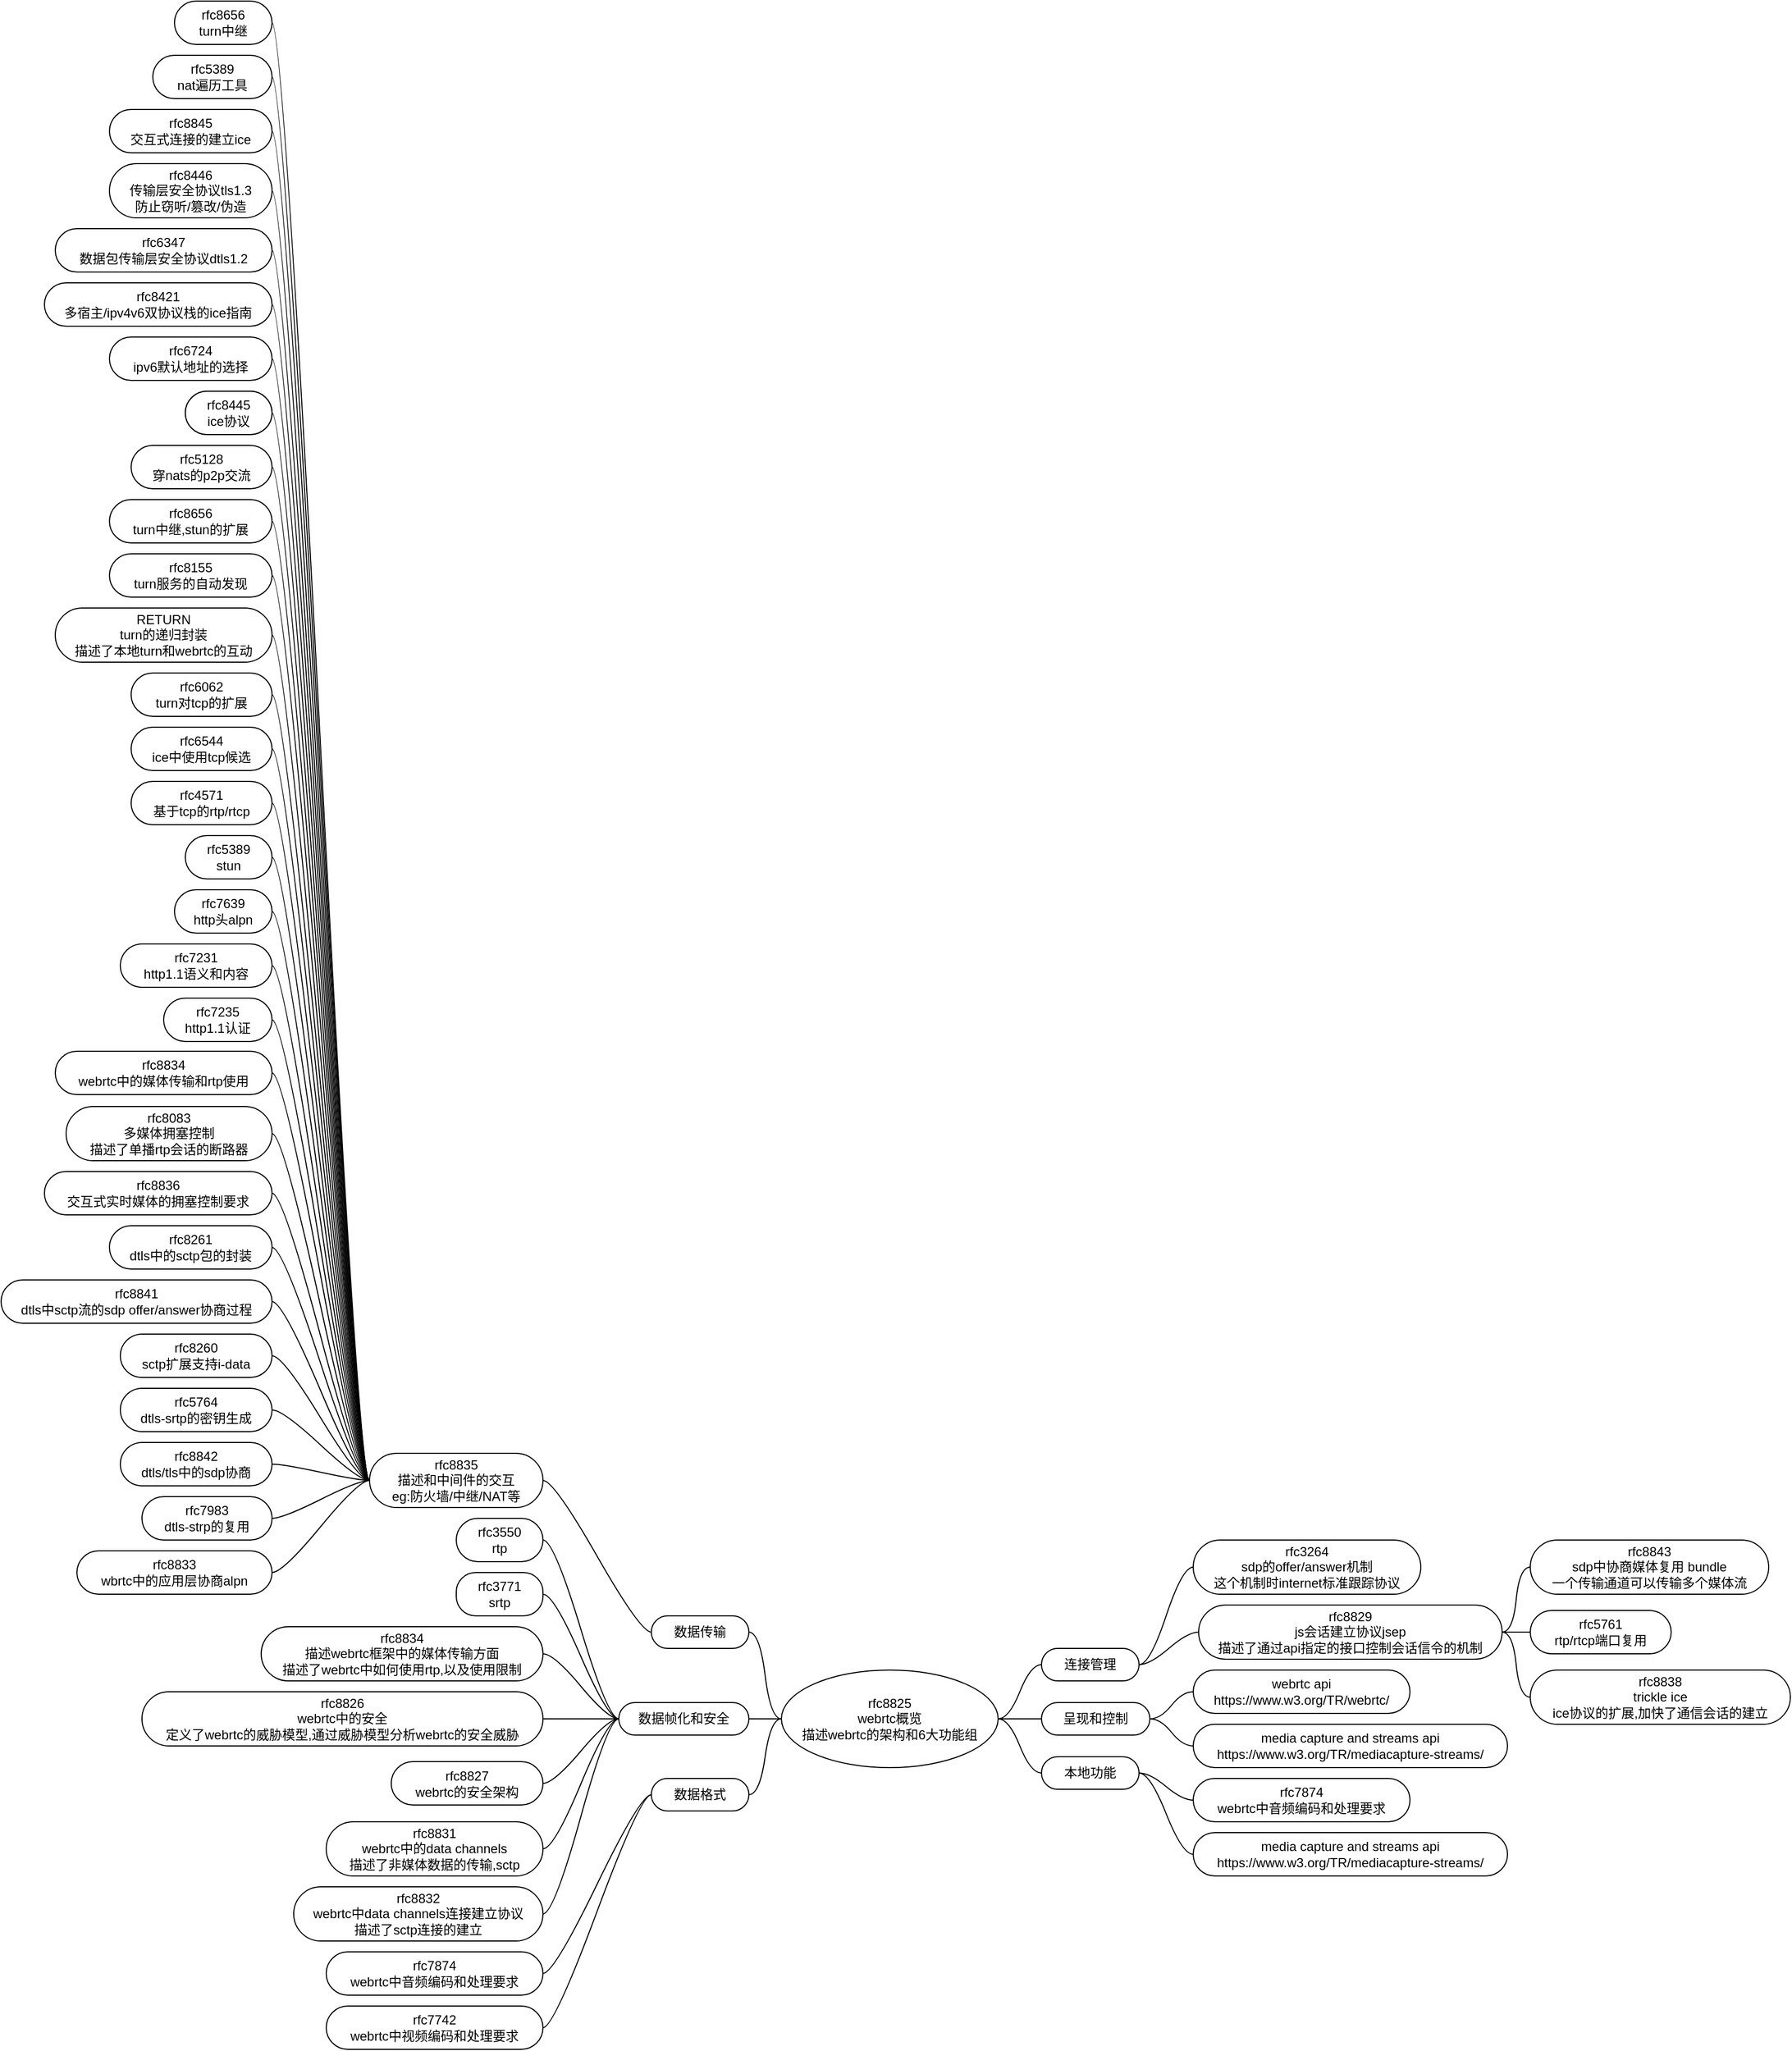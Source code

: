 <mxfile version="13.7.9" type="device"><diagram id="Fz291E26iKzjh16AwKuN" name="rfc8825 webrtc概览"><mxGraphModel dx="1602" dy="1602" grid="1" gridSize="10" guides="1" tooltips="1" connect="1" arrows="1" fold="1" page="1" pageScale="1" pageWidth="827" pageHeight="1169" math="0" shadow="0"><root><mxCell id="0"/><mxCell id="1" parent="0"/><mxCell id="MDnEfn3D1LKnmudhov4X-1" value="rfc8825&lt;br&gt;webrtc概览&lt;br&gt;描述webrtc的架构和6大功能组" style="ellipse;whiteSpace=wrap;html=1;align=center;newEdgeStyle={&quot;edgeStyle&quot;:&quot;entityRelationEdgeStyle&quot;,&quot;startArrow&quot;:&quot;none&quot;,&quot;endArrow&quot;:&quot;none&quot;,&quot;segment&quot;:10,&quot;curved&quot;:1};treeFolding=1;treeMoving=1;" parent="1" vertex="1"><mxGeometry x="550" y="460" width="200" height="90" as="geometry"/></mxCell><mxCell id="MDnEfn3D1LKnmudhov4X-2" value="rfc8835&lt;br&gt;描述和中间件的交互&lt;br&gt;eg:防火墙/中继/NAT等" style="whiteSpace=wrap;html=1;rounded=1;arcSize=50;align=center;verticalAlign=middle;strokeWidth=1;autosize=1;spacing=4;treeFolding=1;treeMoving=1;newEdgeStyle={&quot;edgeStyle&quot;:&quot;entityRelationEdgeStyle&quot;,&quot;startArrow&quot;:&quot;none&quot;,&quot;endArrow&quot;:&quot;none&quot;,&quot;segment&quot;:10,&quot;curved&quot;:1};" parent="1" vertex="1"><mxGeometry x="170" y="260" width="160" height="50" as="geometry"/></mxCell><mxCell id="MDnEfn3D1LKnmudhov4X-3" value="" style="edgeStyle=entityRelationEdgeStyle;startArrow=none;endArrow=none;segment=10;curved=1;" parent="1" source="MDnEfn3D1LKnmudhov4X-4" target="MDnEfn3D1LKnmudhov4X-2" edge="1"><mxGeometry relative="1" as="geometry"><mxPoint x="370" y="150" as="sourcePoint"/></mxGeometry></mxCell><mxCell id="MDnEfn3D1LKnmudhov4X-4" value="数据传输" style="whiteSpace=wrap;html=1;rounded=1;arcSize=50;align=center;verticalAlign=middle;strokeWidth=1;autosize=1;spacing=4;treeFolding=1;treeMoving=1;newEdgeStyle={&quot;edgeStyle&quot;:&quot;entityRelationEdgeStyle&quot;,&quot;startArrow&quot;:&quot;none&quot;,&quot;endArrow&quot;:&quot;none&quot;,&quot;segment&quot;:10,&quot;curved&quot;:1};" parent="1" vertex="1"><mxGeometry x="430" y="410" width="90" height="30" as="geometry"/></mxCell><mxCell id="MDnEfn3D1LKnmudhov4X-5" value="" style="edgeStyle=entityRelationEdgeStyle;startArrow=none;endArrow=none;segment=10;curved=1;" parent="1" source="MDnEfn3D1LKnmudhov4X-1" target="MDnEfn3D1LKnmudhov4X-4" edge="1"><mxGeometry relative="1" as="geometry"><mxPoint x="499" y="310" as="sourcePoint"/></mxGeometry></mxCell><mxCell id="MDnEfn3D1LKnmudhov4X-6" value="数据帧化和安全" style="whiteSpace=wrap;html=1;rounded=1;arcSize=50;align=center;verticalAlign=middle;strokeWidth=1;autosize=1;spacing=4;treeFolding=1;treeMoving=1;newEdgeStyle={&quot;edgeStyle&quot;:&quot;entityRelationEdgeStyle&quot;,&quot;startArrow&quot;:&quot;none&quot;,&quot;endArrow&quot;:&quot;none&quot;,&quot;segment&quot;:10,&quot;curved&quot;:1};" parent="1" vertex="1"><mxGeometry x="400" y="490" width="120" height="30" as="geometry"/></mxCell><mxCell id="MDnEfn3D1LKnmudhov4X-7" value="" style="edgeStyle=entityRelationEdgeStyle;startArrow=none;endArrow=none;segment=10;curved=1;" parent="1" source="MDnEfn3D1LKnmudhov4X-1" target="MDnEfn3D1LKnmudhov4X-6" edge="1"><mxGeometry relative="1" as="geometry"><mxPoint x="465" y="475" as="sourcePoint"/></mxGeometry></mxCell><mxCell id="MDnEfn3D1LKnmudhov4X-8" value="rfc3550&lt;br&gt;rtp" style="whiteSpace=wrap;html=1;rounded=1;arcSize=50;align=center;verticalAlign=middle;strokeWidth=1;autosize=1;spacing=4;treeFolding=1;treeMoving=1;newEdgeStyle={&quot;edgeStyle&quot;:&quot;entityRelationEdgeStyle&quot;,&quot;startArrow&quot;:&quot;none&quot;,&quot;endArrow&quot;:&quot;none&quot;,&quot;segment&quot;:10,&quot;curved&quot;:1};" parent="1" vertex="1"><mxGeometry x="250" y="320" width="80" height="40" as="geometry"/></mxCell><mxCell id="MDnEfn3D1LKnmudhov4X-9" value="" style="edgeStyle=entityRelationEdgeStyle;startArrow=none;endArrow=none;segment=10;curved=1;" parent="1" source="MDnEfn3D1LKnmudhov4X-6" target="MDnEfn3D1LKnmudhov4X-8" edge="1"><mxGeometry relative="1" as="geometry"><mxPoint x="284" y="285" as="sourcePoint"/></mxGeometry></mxCell><mxCell id="MDnEfn3D1LKnmudhov4X-10" value="rfc3771&lt;br&gt;srtp" style="whiteSpace=wrap;html=1;rounded=1;arcSize=45;align=center;verticalAlign=middle;strokeWidth=1;autosize=1;spacing=4;treeFolding=1;treeMoving=1;newEdgeStyle={&quot;edgeStyle&quot;:&quot;entityRelationEdgeStyle&quot;,&quot;startArrow&quot;:&quot;none&quot;,&quot;endArrow&quot;:&quot;none&quot;,&quot;segment&quot;:10,&quot;curved&quot;:1};" parent="1" vertex="1"><mxGeometry x="250" y="370" width="80" height="40" as="geometry"/></mxCell><mxCell id="MDnEfn3D1LKnmudhov4X-11" value="" style="edgeStyle=entityRelationEdgeStyle;startArrow=none;endArrow=none;segment=10;curved=1;" parent="1" source="MDnEfn3D1LKnmudhov4X-6" target="MDnEfn3D1LKnmudhov4X-10" edge="1"><mxGeometry relative="1" as="geometry"><mxPoint x="294" y="440" as="sourcePoint"/></mxGeometry></mxCell><mxCell id="MDnEfn3D1LKnmudhov4X-12" value="rfc8834&lt;br&gt;描述webrtc框架中的媒体传输方面&lt;br&gt;描述了webrtc中如何使用rtp,以及使用限制" style="whiteSpace=wrap;html=1;rounded=1;arcSize=50;align=center;verticalAlign=middle;strokeWidth=1;autosize=1;spacing=4;treeFolding=1;treeMoving=1;newEdgeStyle={&quot;edgeStyle&quot;:&quot;entityRelationEdgeStyle&quot;,&quot;startArrow&quot;:&quot;none&quot;,&quot;endArrow&quot;:&quot;none&quot;,&quot;segment&quot;:10,&quot;curved&quot;:1};" parent="1" vertex="1"><mxGeometry x="70" y="420" width="260" height="50" as="geometry"/></mxCell><mxCell id="MDnEfn3D1LKnmudhov4X-13" value="" style="edgeStyle=entityRelationEdgeStyle;startArrow=none;endArrow=none;segment=10;curved=1;" parent="1" source="MDnEfn3D1LKnmudhov4X-6" target="MDnEfn3D1LKnmudhov4X-12" edge="1"><mxGeometry relative="1" as="geometry"><mxPoint x="300" y="415" as="sourcePoint"/></mxGeometry></mxCell><mxCell id="MDnEfn3D1LKnmudhov4X-14" value="rfc8826&lt;br&gt;webrtc中的安全&lt;br&gt;定义了webrtc的威胁模型,通过威胁模型分析webrtc的安全威胁" style="whiteSpace=wrap;html=1;rounded=1;arcSize=50;align=center;verticalAlign=middle;strokeWidth=1;autosize=1;spacing=4;treeFolding=1;treeMoving=1;newEdgeStyle={&quot;edgeStyle&quot;:&quot;entityRelationEdgeStyle&quot;,&quot;startArrow&quot;:&quot;none&quot;,&quot;endArrow&quot;:&quot;none&quot;,&quot;segment&quot;:10,&quot;curved&quot;:1};" parent="1" vertex="1"><mxGeometry x="-40" y="480" width="370" height="50" as="geometry"/></mxCell><mxCell id="MDnEfn3D1LKnmudhov4X-15" value="" style="edgeStyle=entityRelationEdgeStyle;startArrow=none;endArrow=none;segment=10;curved=1;" parent="1" source="MDnEfn3D1LKnmudhov4X-6" target="MDnEfn3D1LKnmudhov4X-14" edge="1"><mxGeometry relative="1" as="geometry"><mxPoint x="294" y="440" as="sourcePoint"/></mxGeometry></mxCell><mxCell id="MDnEfn3D1LKnmudhov4X-16" value="rfc8827&lt;br&gt;webrtc的安全架构" style="whiteSpace=wrap;html=1;rounded=1;arcSize=50;align=center;verticalAlign=middle;strokeWidth=1;autosize=1;spacing=4;treeFolding=1;treeMoving=1;newEdgeStyle={&quot;edgeStyle&quot;:&quot;entityRelationEdgeStyle&quot;,&quot;startArrow&quot;:&quot;none&quot;,&quot;endArrow&quot;:&quot;none&quot;,&quot;segment&quot;:10,&quot;curved&quot;:1};" parent="1" vertex="1"><mxGeometry x="190" y="544.5" width="140" height="40" as="geometry"/></mxCell><mxCell id="MDnEfn3D1LKnmudhov4X-17" value="" style="edgeStyle=entityRelationEdgeStyle;startArrow=none;endArrow=none;segment=10;curved=1;" parent="1" source="MDnEfn3D1LKnmudhov4X-6" target="MDnEfn3D1LKnmudhov4X-16" edge="1"><mxGeometry relative="1" as="geometry"><mxPoint x="314" y="440" as="sourcePoint"/></mxGeometry></mxCell><mxCell id="MDnEfn3D1LKnmudhov4X-18" value="rfc8831&lt;br&gt;webrtc中的data channels&lt;br&gt;描述了非媒体数据的传输,sctp" style="whiteSpace=wrap;html=1;rounded=1;arcSize=50;align=center;verticalAlign=middle;strokeWidth=1;autosize=1;spacing=4;treeFolding=1;treeMoving=1;newEdgeStyle={&quot;edgeStyle&quot;:&quot;entityRelationEdgeStyle&quot;,&quot;startArrow&quot;:&quot;none&quot;,&quot;endArrow&quot;:&quot;none&quot;,&quot;segment&quot;:10,&quot;curved&quot;:1};" parent="1" vertex="1"><mxGeometry x="130" y="600" width="200" height="50" as="geometry"/></mxCell><mxCell id="MDnEfn3D1LKnmudhov4X-19" value="" style="edgeStyle=entityRelationEdgeStyle;startArrow=none;endArrow=none;segment=10;curved=1;" parent="1" source="MDnEfn3D1LKnmudhov4X-6" target="MDnEfn3D1LKnmudhov4X-18" edge="1"><mxGeometry relative="1" as="geometry"><mxPoint x="485" y="530" as="sourcePoint"/></mxGeometry></mxCell><mxCell id="MDnEfn3D1LKnmudhov4X-20" value="rfc8832&lt;br&gt;webrtc中data channels连接建立协议&lt;br&gt;描述了sctp连接的建立" style="whiteSpace=wrap;html=1;rounded=1;arcSize=50;align=center;verticalAlign=middle;strokeWidth=1;autosize=1;spacing=4;treeFolding=1;treeMoving=1;newEdgeStyle={&quot;edgeStyle&quot;:&quot;entityRelationEdgeStyle&quot;,&quot;startArrow&quot;:&quot;none&quot;,&quot;endArrow&quot;:&quot;none&quot;,&quot;segment&quot;:10,&quot;curved&quot;:1};" parent="1" vertex="1"><mxGeometry x="100" y="660" width="230" height="50" as="geometry"/></mxCell><mxCell id="MDnEfn3D1LKnmudhov4X-21" value="" style="edgeStyle=entityRelationEdgeStyle;startArrow=none;endArrow=none;segment=10;curved=1;" parent="1" source="MDnEfn3D1LKnmudhov4X-6" target="MDnEfn3D1LKnmudhov4X-20" edge="1"><mxGeometry relative="1" as="geometry"><mxPoint x="284" y="430" as="sourcePoint"/></mxGeometry></mxCell><mxCell id="MDnEfn3D1LKnmudhov4X-24" value="数据格式" style="whiteSpace=wrap;html=1;rounded=1;arcSize=50;align=center;verticalAlign=middle;strokeWidth=1;autosize=1;spacing=4;treeFolding=1;treeMoving=1;newEdgeStyle={&quot;edgeStyle&quot;:&quot;entityRelationEdgeStyle&quot;,&quot;startArrow&quot;:&quot;none&quot;,&quot;endArrow&quot;:&quot;none&quot;,&quot;segment&quot;:10,&quot;curved&quot;:1};" parent="1" vertex="1"><mxGeometry x="430" y="560" width="90" height="30" as="geometry"/></mxCell><mxCell id="MDnEfn3D1LKnmudhov4X-25" value="" style="edgeStyle=entityRelationEdgeStyle;startArrow=none;endArrow=none;segment=10;curved=1;" parent="1" source="MDnEfn3D1LKnmudhov4X-1" target="MDnEfn3D1LKnmudhov4X-24" edge="1"><mxGeometry relative="1" as="geometry"><mxPoint x="485" y="490" as="sourcePoint"/></mxGeometry></mxCell><mxCell id="MDnEfn3D1LKnmudhov4X-26" value="rfc7874&lt;br&gt;webrtc中音频编码和处理要求" style="whiteSpace=wrap;html=1;rounded=1;arcSize=50;align=center;verticalAlign=middle;strokeWidth=1;autosize=1;spacing=4;treeFolding=1;treeMoving=1;newEdgeStyle={&quot;edgeStyle&quot;:&quot;entityRelationEdgeStyle&quot;,&quot;startArrow&quot;:&quot;none&quot;,&quot;endArrow&quot;:&quot;none&quot;,&quot;segment&quot;:10,&quot;curved&quot;:1};" parent="1" vertex="1"><mxGeometry x="130" y="720" width="200" height="40" as="geometry"/></mxCell><mxCell id="MDnEfn3D1LKnmudhov4X-27" value="" style="edgeStyle=entityRelationEdgeStyle;startArrow=none;endArrow=none;segment=10;curved=1;" parent="1" source="MDnEfn3D1LKnmudhov4X-24" target="MDnEfn3D1LKnmudhov4X-26" edge="1"><mxGeometry relative="1" as="geometry"><mxPoint x="310" y="605" as="sourcePoint"/></mxGeometry></mxCell><mxCell id="MDnEfn3D1LKnmudhov4X-28" value="rfc7742&lt;br&gt;webrtc中视频编码和处理要求" style="whiteSpace=wrap;html=1;rounded=1;arcSize=50;align=center;verticalAlign=middle;strokeWidth=1;autosize=1;spacing=4;treeFolding=1;treeMoving=1;newEdgeStyle={&quot;edgeStyle&quot;:&quot;entityRelationEdgeStyle&quot;,&quot;startArrow&quot;:&quot;none&quot;,&quot;endArrow&quot;:&quot;none&quot;,&quot;segment&quot;:10,&quot;curved&quot;:1};" parent="1" vertex="1"><mxGeometry x="130" y="770" width="200" height="40" as="geometry"/></mxCell><mxCell id="MDnEfn3D1LKnmudhov4X-29" value="" style="edgeStyle=entityRelationEdgeStyle;startArrow=none;endArrow=none;segment=10;curved=1;" parent="1" source="MDnEfn3D1LKnmudhov4X-24" target="MDnEfn3D1LKnmudhov4X-28" edge="1"><mxGeometry relative="1" as="geometry"><mxPoint x="340" y="890" as="sourcePoint"/></mxGeometry></mxCell><mxCell id="MDnEfn3D1LKnmudhov4X-30" value="连接管理" style="whiteSpace=wrap;html=1;rounded=1;arcSize=50;align=center;verticalAlign=middle;strokeWidth=1;autosize=1;spacing=4;treeFolding=1;treeMoving=1;newEdgeStyle={&quot;edgeStyle&quot;:&quot;entityRelationEdgeStyle&quot;,&quot;startArrow&quot;:&quot;none&quot;,&quot;endArrow&quot;:&quot;none&quot;,&quot;segment&quot;:10,&quot;curved&quot;:1};" parent="1" vertex="1"><mxGeometry x="790" y="440" width="90" height="30" as="geometry"/></mxCell><mxCell id="MDnEfn3D1LKnmudhov4X-31" value="" style="edgeStyle=entityRelationEdgeStyle;startArrow=none;endArrow=none;segment=10;curved=1;" parent="1" source="MDnEfn3D1LKnmudhov4X-1" target="MDnEfn3D1LKnmudhov4X-30" edge="1"><mxGeometry relative="1" as="geometry"><mxPoint x="950" y="485" as="sourcePoint"/></mxGeometry></mxCell><mxCell id="MDnEfn3D1LKnmudhov4X-32" value="rfc3264&lt;br&gt;sdp的offer/answer机制&lt;br&gt;这个机制时internet标准跟踪协议" style="whiteSpace=wrap;html=1;rounded=1;arcSize=50;align=center;verticalAlign=middle;strokeWidth=1;autosize=1;spacing=4;treeFolding=1;treeMoving=1;newEdgeStyle={&quot;edgeStyle&quot;:&quot;entityRelationEdgeStyle&quot;,&quot;startArrow&quot;:&quot;none&quot;,&quot;endArrow&quot;:&quot;none&quot;,&quot;segment&quot;:10,&quot;curved&quot;:1};" parent="1" vertex="1"><mxGeometry x="930" y="340" width="210" height="50" as="geometry"/></mxCell><mxCell id="MDnEfn3D1LKnmudhov4X-33" value="" style="edgeStyle=entityRelationEdgeStyle;startArrow=none;endArrow=none;segment=10;curved=1;" parent="1" source="MDnEfn3D1LKnmudhov4X-30" target="MDnEfn3D1LKnmudhov4X-32" edge="1"><mxGeometry relative="1" as="geometry"><mxPoint x="1070" y="390" as="sourcePoint"/></mxGeometry></mxCell><mxCell id="MDnEfn3D1LKnmudhov4X-34" value="rfc8829&lt;br&gt;js会话建立协议jsep&lt;br&gt;描述了通过api指定的接口控制会话信令的机制" style="whiteSpace=wrap;html=1;rounded=1;arcSize=50;align=center;verticalAlign=middle;strokeWidth=1;autosize=1;spacing=4;treeFolding=1;treeMoving=1;newEdgeStyle={&quot;edgeStyle&quot;:&quot;entityRelationEdgeStyle&quot;,&quot;startArrow&quot;:&quot;none&quot;,&quot;endArrow&quot;:&quot;none&quot;,&quot;segment&quot;:10,&quot;curved&quot;:1};" parent="1" vertex="1"><mxGeometry x="935" y="400" width="280" height="50" as="geometry"/></mxCell><mxCell id="MDnEfn3D1LKnmudhov4X-35" value="" style="edgeStyle=entityRelationEdgeStyle;startArrow=none;endArrow=none;segment=10;curved=1;" parent="1" source="MDnEfn3D1LKnmudhov4X-30" target="MDnEfn3D1LKnmudhov4X-34" edge="1"><mxGeometry relative="1" as="geometry"><mxPoint x="1010" y="310" as="sourcePoint"/></mxGeometry></mxCell><mxCell id="MDnEfn3D1LKnmudhov4X-36" value="rfc8843&lt;br&gt;sdp中协商媒体复用 bundle&lt;br&gt;一个传输通道可以传输多个媒体流" style="whiteSpace=wrap;html=1;rounded=1;arcSize=50;align=center;verticalAlign=middle;strokeWidth=1;autosize=1;spacing=4;treeFolding=1;treeMoving=1;newEdgeStyle={&quot;edgeStyle&quot;:&quot;entityRelationEdgeStyle&quot;,&quot;startArrow&quot;:&quot;none&quot;,&quot;endArrow&quot;:&quot;none&quot;,&quot;segment&quot;:10,&quot;curved&quot;:1};" parent="1" vertex="1"><mxGeometry x="1241" y="340" width="220" height="50" as="geometry"/></mxCell><mxCell id="MDnEfn3D1LKnmudhov4X-37" value="" style="edgeStyle=entityRelationEdgeStyle;startArrow=none;endArrow=none;segment=10;curved=1;" parent="1" source="MDnEfn3D1LKnmudhov4X-34" target="MDnEfn3D1LKnmudhov4X-36" edge="1"><mxGeometry relative="1" as="geometry"><mxPoint x="1300" y="180" as="sourcePoint"/></mxGeometry></mxCell><mxCell id="MDnEfn3D1LKnmudhov4X-38" value="rfc5761&lt;br&gt;rtp/rtcp端口复用" style="whiteSpace=wrap;html=1;rounded=1;arcSize=50;align=center;verticalAlign=middle;strokeWidth=1;autosize=1;spacing=4;treeFolding=1;treeMoving=1;newEdgeStyle={&quot;edgeStyle&quot;:&quot;entityRelationEdgeStyle&quot;,&quot;startArrow&quot;:&quot;none&quot;,&quot;endArrow&quot;:&quot;none&quot;,&quot;segment&quot;:10,&quot;curved&quot;:1};" parent="1" vertex="1"><mxGeometry x="1241" y="405" width="130" height="40" as="geometry"/></mxCell><mxCell id="MDnEfn3D1LKnmudhov4X-39" value="" style="edgeStyle=entityRelationEdgeStyle;startArrow=none;endArrow=none;segment=10;curved=1;" parent="1" source="MDnEfn3D1LKnmudhov4X-34" target="MDnEfn3D1LKnmudhov4X-38" edge="1"><mxGeometry relative="1" as="geometry"><mxPoint x="1340" y="310" as="sourcePoint"/></mxGeometry></mxCell><mxCell id="MDnEfn3D1LKnmudhov4X-40" value="rfc8838&lt;br&gt;trickle ice&lt;br&gt;ice协议的扩展,加快了通信会话的建立" style="whiteSpace=wrap;html=1;rounded=1;arcSize=50;align=center;verticalAlign=middle;strokeWidth=1;autosize=1;spacing=4;treeFolding=1;treeMoving=1;newEdgeStyle={&quot;edgeStyle&quot;:&quot;entityRelationEdgeStyle&quot;,&quot;startArrow&quot;:&quot;none&quot;,&quot;endArrow&quot;:&quot;none&quot;,&quot;segment&quot;:10,&quot;curved&quot;:1};" parent="1" vertex="1"><mxGeometry x="1241" y="460" width="240" height="50" as="geometry"/></mxCell><mxCell id="MDnEfn3D1LKnmudhov4X-41" value="" style="edgeStyle=entityRelationEdgeStyle;startArrow=none;endArrow=none;segment=10;curved=1;" parent="1" source="MDnEfn3D1LKnmudhov4X-34" target="MDnEfn3D1LKnmudhov4X-40" edge="1"><mxGeometry relative="1" as="geometry"><mxPoint x="1365" y="380" as="sourcePoint"/></mxGeometry></mxCell><mxCell id="MDnEfn3D1LKnmudhov4X-42" value="呈现和控制" style="whiteSpace=wrap;html=1;rounded=1;arcSize=50;align=center;verticalAlign=middle;strokeWidth=1;autosize=1;spacing=4;treeFolding=1;treeMoving=1;newEdgeStyle={&quot;edgeStyle&quot;:&quot;entityRelationEdgeStyle&quot;,&quot;startArrow&quot;:&quot;none&quot;,&quot;endArrow&quot;:&quot;none&quot;,&quot;segment&quot;:10,&quot;curved&quot;:1};" parent="1" vertex="1"><mxGeometry x="790" y="490" width="100" height="30" as="geometry"/></mxCell><mxCell id="MDnEfn3D1LKnmudhov4X-43" value="" style="edgeStyle=entityRelationEdgeStyle;startArrow=none;endArrow=none;segment=10;curved=1;" parent="1" source="MDnEfn3D1LKnmudhov4X-1" target="MDnEfn3D1LKnmudhov4X-42" edge="1"><mxGeometry relative="1" as="geometry"><mxPoint x="760" y="660" as="sourcePoint"/></mxGeometry></mxCell><mxCell id="MDnEfn3D1LKnmudhov4X-44" value="webrtc api&lt;br&gt;https://www.w3.org/TR/webrtc/" style="whiteSpace=wrap;html=1;rounded=1;arcSize=50;align=center;verticalAlign=middle;strokeWidth=1;autosize=1;spacing=4;treeFolding=1;treeMoving=1;newEdgeStyle={&quot;edgeStyle&quot;:&quot;entityRelationEdgeStyle&quot;,&quot;startArrow&quot;:&quot;none&quot;,&quot;endArrow&quot;:&quot;none&quot;,&quot;segment&quot;:10,&quot;curved&quot;:1};" parent="1" vertex="1"><mxGeometry x="930" y="460" width="200" height="40" as="geometry"/></mxCell><mxCell id="MDnEfn3D1LKnmudhov4X-45" value="" style="edgeStyle=entityRelationEdgeStyle;startArrow=none;endArrow=none;segment=10;curved=1;" parent="1" source="MDnEfn3D1LKnmudhov4X-42" target="MDnEfn3D1LKnmudhov4X-44" edge="1"><mxGeometry relative="1" as="geometry"><mxPoint x="1020" y="415" as="sourcePoint"/></mxGeometry></mxCell><mxCell id="MDnEfn3D1LKnmudhov4X-47" value="media capture and streams api&lt;br&gt;https://www.w3.org/TR/mediacapture-streams/" style="whiteSpace=wrap;html=1;rounded=1;arcSize=50;align=center;verticalAlign=middle;strokeWidth=1;autosize=1;spacing=4;treeFolding=1;treeMoving=1;newEdgeStyle={&quot;edgeStyle&quot;:&quot;entityRelationEdgeStyle&quot;,&quot;startArrow&quot;:&quot;none&quot;,&quot;endArrow&quot;:&quot;none&quot;,&quot;segment&quot;:10,&quot;curved&quot;:1};" parent="1" vertex="1"><mxGeometry x="930" y="510" width="290" height="40" as="geometry"/></mxCell><mxCell id="MDnEfn3D1LKnmudhov4X-48" value="" style="edgeStyle=entityRelationEdgeStyle;startArrow=none;endArrow=none;segment=10;curved=1;" parent="1" source="MDnEfn3D1LKnmudhov4X-42" target="MDnEfn3D1LKnmudhov4X-47" edge="1"><mxGeometry relative="1" as="geometry"><mxPoint x="1000" y="490" as="sourcePoint"/></mxGeometry></mxCell><mxCell id="MDnEfn3D1LKnmudhov4X-49" value="本地功能" style="whiteSpace=wrap;html=1;rounded=1;arcSize=50;align=center;verticalAlign=middle;strokeWidth=1;autosize=1;spacing=4;treeFolding=1;treeMoving=1;newEdgeStyle={&quot;edgeStyle&quot;:&quot;entityRelationEdgeStyle&quot;,&quot;startArrow&quot;:&quot;none&quot;,&quot;endArrow&quot;:&quot;none&quot;,&quot;segment&quot;:10,&quot;curved&quot;:1};" parent="1" vertex="1"><mxGeometry x="790" y="540" width="90" height="30" as="geometry"/></mxCell><mxCell id="MDnEfn3D1LKnmudhov4X-50" value="" style="edgeStyle=entityRelationEdgeStyle;startArrow=none;endArrow=none;segment=10;curved=1;" parent="1" source="MDnEfn3D1LKnmudhov4X-1" target="MDnEfn3D1LKnmudhov4X-49" edge="1"><mxGeometry relative="1" as="geometry"><mxPoint x="780" y="610" as="sourcePoint"/></mxGeometry></mxCell><mxCell id="MDnEfn3D1LKnmudhov4X-51" value="media capture and streams api&lt;br&gt;https://www.w3.org/TR/mediacapture-streams/" style="whiteSpace=wrap;html=1;rounded=1;arcSize=50;align=center;verticalAlign=middle;strokeWidth=1;autosize=1;spacing=4;treeFolding=1;treeMoving=1;newEdgeStyle={&quot;edgeStyle&quot;:&quot;entityRelationEdgeStyle&quot;,&quot;startArrow&quot;:&quot;none&quot;,&quot;endArrow&quot;:&quot;none&quot;,&quot;segment&quot;:10,&quot;curved&quot;:1};" parent="1" vertex="1"><mxGeometry x="930" y="610" width="290" height="40" as="geometry"/></mxCell><mxCell id="MDnEfn3D1LKnmudhov4X-52" value="" style="edgeStyle=entityRelationEdgeStyle;startArrow=none;endArrow=none;segment=10;curved=1;" parent="1" source="MDnEfn3D1LKnmudhov4X-49" target="MDnEfn3D1LKnmudhov4X-51" edge="1"><mxGeometry relative="1" as="geometry"><mxPoint x="1050" y="515" as="sourcePoint"/></mxGeometry></mxCell><mxCell id="MDnEfn3D1LKnmudhov4X-53" value="rfc7874&lt;br&gt;webrtc中音频编码和处理要求" style="whiteSpace=wrap;html=1;rounded=1;arcSize=50;align=center;verticalAlign=middle;strokeWidth=1;autosize=1;spacing=4;treeFolding=1;treeMoving=1;newEdgeStyle={&quot;edgeStyle&quot;:&quot;entityRelationEdgeStyle&quot;,&quot;startArrow&quot;:&quot;none&quot;,&quot;endArrow&quot;:&quot;none&quot;,&quot;segment&quot;:10,&quot;curved&quot;:1};" parent="1" vertex="1"><mxGeometry x="930" y="560" width="200" height="40" as="geometry"/></mxCell><mxCell id="MDnEfn3D1LKnmudhov4X-54" value="" style="edgeStyle=entityRelationEdgeStyle;startArrow=none;endArrow=none;segment=10;curved=1;" parent="1" source="MDnEfn3D1LKnmudhov4X-49" target="MDnEfn3D1LKnmudhov4X-53" edge="1"><mxGeometry relative="1" as="geometry"><mxPoint x="1380" y="535" as="sourcePoint"/></mxGeometry></mxCell><mxCell id="CqSSaBZ2-T8qGowKkI07-1" value="rfc8656&lt;br&gt;turn中继" style="whiteSpace=wrap;html=1;rounded=1;arcSize=50;align=center;verticalAlign=middle;strokeWidth=1;autosize=1;spacing=4;treeFolding=1;treeMoving=1;newEdgeStyle={&quot;edgeStyle&quot;:&quot;entityRelationEdgeStyle&quot;,&quot;startArrow&quot;:&quot;none&quot;,&quot;endArrow&quot;:&quot;none&quot;,&quot;segment&quot;:10,&quot;curved&quot;:1};" parent="1" vertex="1"><mxGeometry x="-10" y="-1080" width="90" height="40" as="geometry"/></mxCell><mxCell id="CqSSaBZ2-T8qGowKkI07-2" value="" style="edgeStyle=entityRelationEdgeStyle;startArrow=none;endArrow=none;segment=10;curved=1;" parent="1" source="MDnEfn3D1LKnmudhov4X-2" target="CqSSaBZ2-T8qGowKkI07-1" edge="1"><mxGeometry relative="1" as="geometry"><mxPoint x="140" y="310.0" as="sourcePoint"/></mxGeometry></mxCell><mxCell id="CqSSaBZ2-T8qGowKkI07-3" value="rfc5389&lt;br&gt;nat遍历工具" style="whiteSpace=wrap;html=1;rounded=1;arcSize=50;align=center;verticalAlign=middle;strokeWidth=1;autosize=1;spacing=4;treeFolding=1;treeMoving=1;newEdgeStyle={&quot;edgeStyle&quot;:&quot;entityRelationEdgeStyle&quot;,&quot;startArrow&quot;:&quot;none&quot;,&quot;endArrow&quot;:&quot;none&quot;,&quot;segment&quot;:10,&quot;curved&quot;:1};" parent="1" vertex="1"><mxGeometry x="-30" y="-1030" width="110" height="40" as="geometry"/></mxCell><mxCell id="CqSSaBZ2-T8qGowKkI07-4" value="" style="edgeStyle=entityRelationEdgeStyle;startArrow=none;endArrow=none;segment=10;curved=1;" parent="1" source="MDnEfn3D1LKnmudhov4X-2" target="CqSSaBZ2-T8qGowKkI07-3" edge="1"><mxGeometry relative="1" as="geometry"><mxPoint x="160" y="345" as="sourcePoint"/></mxGeometry></mxCell><mxCell id="CqSSaBZ2-T8qGowKkI07-5" value="rfc8845&lt;br&gt;交互式连接的建立ice" style="whiteSpace=wrap;html=1;rounded=1;arcSize=50;align=center;verticalAlign=middle;strokeWidth=1;autosize=1;spacing=4;treeFolding=1;treeMoving=1;newEdgeStyle={&quot;edgeStyle&quot;:&quot;entityRelationEdgeStyle&quot;,&quot;startArrow&quot;:&quot;none&quot;,&quot;endArrow&quot;:&quot;none&quot;,&quot;segment&quot;:10,&quot;curved&quot;:1};" parent="1" vertex="1"><mxGeometry x="-70" y="-980" width="150" height="40" as="geometry"/></mxCell><mxCell id="CqSSaBZ2-T8qGowKkI07-6" value="" style="edgeStyle=entityRelationEdgeStyle;startArrow=none;endArrow=none;segment=10;curved=1;" parent="1" source="MDnEfn3D1LKnmudhov4X-2" target="CqSSaBZ2-T8qGowKkI07-5" edge="1"><mxGeometry relative="1" as="geometry"><mxPoint x="170" y="335" as="sourcePoint"/></mxGeometry></mxCell><mxCell id="CqSSaBZ2-T8qGowKkI07-7" value="rfc8446&lt;br&gt;传输层安全协议tls1.3&lt;br&gt;防止窃听/篡改/伪造" style="whiteSpace=wrap;html=1;rounded=1;arcSize=50;align=center;verticalAlign=middle;strokeWidth=1;autosize=1;spacing=4;treeFolding=1;treeMoving=1;newEdgeStyle={&quot;edgeStyle&quot;:&quot;entityRelationEdgeStyle&quot;,&quot;startArrow&quot;:&quot;none&quot;,&quot;endArrow&quot;:&quot;none&quot;,&quot;segment&quot;:10,&quot;curved&quot;:1};" parent="1" vertex="1"><mxGeometry x="-70" y="-930" width="150" height="50" as="geometry"/></mxCell><mxCell id="CqSSaBZ2-T8qGowKkI07-8" value="" style="edgeStyle=entityRelationEdgeStyle;startArrow=none;endArrow=none;segment=10;curved=1;" parent="1" source="MDnEfn3D1LKnmudhov4X-2" target="CqSSaBZ2-T8qGowKkI07-7" edge="1"><mxGeometry relative="1" as="geometry"><mxPoint x="170" y="350" as="sourcePoint"/></mxGeometry></mxCell><mxCell id="CqSSaBZ2-T8qGowKkI07-9" value="rfc6347&lt;br&gt;数据包传输层安全协议dtls1.2" style="whiteSpace=wrap;html=1;rounded=1;arcSize=50;align=center;verticalAlign=middle;strokeWidth=1;autosize=1;spacing=4;treeFolding=1;treeMoving=1;newEdgeStyle={&quot;edgeStyle&quot;:&quot;entityRelationEdgeStyle&quot;,&quot;startArrow&quot;:&quot;none&quot;,&quot;endArrow&quot;:&quot;none&quot;,&quot;segment&quot;:10,&quot;curved&quot;:1};" parent="1" vertex="1"><mxGeometry x="-120" y="-870" width="200" height="40" as="geometry"/></mxCell><mxCell id="CqSSaBZ2-T8qGowKkI07-10" value="" style="edgeStyle=entityRelationEdgeStyle;startArrow=none;endArrow=none;segment=10;curved=1;" parent="1" source="MDnEfn3D1LKnmudhov4X-2" target="CqSSaBZ2-T8qGowKkI07-9" edge="1"><mxGeometry relative="1" as="geometry"><mxPoint x="155" y="340" as="sourcePoint"/></mxGeometry></mxCell><mxCell id="CqSSaBZ2-T8qGowKkI07-11" value="rfc8421&lt;br&gt;多宿主/ipv4v6双协议栈的ice指南" style="whiteSpace=wrap;html=1;rounded=1;arcSize=50;align=center;verticalAlign=middle;strokeWidth=1;autosize=1;spacing=4;treeFolding=1;treeMoving=1;newEdgeStyle={&quot;edgeStyle&quot;:&quot;entityRelationEdgeStyle&quot;,&quot;startArrow&quot;:&quot;none&quot;,&quot;endArrow&quot;:&quot;none&quot;,&quot;segment&quot;:10,&quot;curved&quot;:1};" parent="1" vertex="1"><mxGeometry x="-130" y="-820" width="210" height="40" as="geometry"/></mxCell><mxCell id="CqSSaBZ2-T8qGowKkI07-12" value="" style="edgeStyle=entityRelationEdgeStyle;startArrow=none;endArrow=none;segment=10;curved=1;" parent="1" source="MDnEfn3D1LKnmudhov4X-2" target="CqSSaBZ2-T8qGowKkI07-11" edge="1"><mxGeometry relative="1" as="geometry"><mxPoint x="170" y="335" as="sourcePoint"/></mxGeometry></mxCell><mxCell id="CqSSaBZ2-T8qGowKkI07-13" value="rfc6724&lt;br&gt;ipv6默认地址的选择" style="whiteSpace=wrap;html=1;rounded=1;arcSize=50;align=center;verticalAlign=middle;strokeWidth=1;autosize=1;spacing=4;treeFolding=1;treeMoving=1;newEdgeStyle={&quot;edgeStyle&quot;:&quot;entityRelationEdgeStyle&quot;,&quot;startArrow&quot;:&quot;none&quot;,&quot;endArrow&quot;:&quot;none&quot;,&quot;segment&quot;:10,&quot;curved&quot;:1};" parent="1" vertex="1"><mxGeometry x="-70" y="-770" width="150" height="40" as="geometry"/></mxCell><mxCell id="CqSSaBZ2-T8qGowKkI07-14" value="" style="edgeStyle=entityRelationEdgeStyle;startArrow=none;endArrow=none;segment=10;curved=1;" parent="1" source="MDnEfn3D1LKnmudhov4X-2" target="CqSSaBZ2-T8qGowKkI07-13" edge="1"><mxGeometry relative="1" as="geometry"><mxPoint x="170" y="337.5" as="sourcePoint"/></mxGeometry></mxCell><mxCell id="CqSSaBZ2-T8qGowKkI07-15" value="rfc8445&lt;br&gt;ice协议" style="whiteSpace=wrap;html=1;rounded=1;arcSize=50;align=center;verticalAlign=middle;strokeWidth=1;autosize=1;spacing=4;treeFolding=1;treeMoving=1;newEdgeStyle={&quot;edgeStyle&quot;:&quot;entityRelationEdgeStyle&quot;,&quot;startArrow&quot;:&quot;none&quot;,&quot;endArrow&quot;:&quot;none&quot;,&quot;segment&quot;:10,&quot;curved&quot;:1};" parent="1" vertex="1"><mxGeometry y="-720" width="80" height="40" as="geometry"/></mxCell><mxCell id="CqSSaBZ2-T8qGowKkI07-16" value="" style="edgeStyle=entityRelationEdgeStyle;startArrow=none;endArrow=none;segment=10;curved=1;" parent="1" source="MDnEfn3D1LKnmudhov4X-2" target="CqSSaBZ2-T8qGowKkI07-15" edge="1"><mxGeometry relative="1" as="geometry"><mxPoint x="150" y="355.0" as="sourcePoint"/></mxGeometry></mxCell><mxCell id="CqSSaBZ2-T8qGowKkI07-17" value="rfc8445&lt;br&gt;ice协议" style="whiteSpace=wrap;html=1;rounded=1;arcSize=50;align=center;verticalAlign=middle;strokeWidth=1;autosize=1;spacing=4;treeFolding=1;treeMoving=1;newEdgeStyle={&quot;edgeStyle&quot;:&quot;entityRelationEdgeStyle&quot;,&quot;startArrow&quot;:&quot;none&quot;,&quot;endArrow&quot;:&quot;none&quot;,&quot;segment&quot;:10,&quot;curved&quot;:1};" parent="1" vertex="1"><mxGeometry y="-720" width="80" height="40" as="geometry"/></mxCell><mxCell id="CqSSaBZ2-T8qGowKkI07-18" value="" style="edgeStyle=entityRelationEdgeStyle;startArrow=none;endArrow=none;segment=10;curved=1;" parent="1" source="MDnEfn3D1LKnmudhov4X-2" target="CqSSaBZ2-T8qGowKkI07-19" edge="1"><mxGeometry relative="1" as="geometry"><mxPoint x="140" y="335.0" as="sourcePoint"/><mxPoint x="50" y="-10" as="targetPoint"/></mxGeometry></mxCell><mxCell id="CqSSaBZ2-T8qGowKkI07-19" value="rfc5128&lt;br&gt;穿nats的p2p交流" style="whiteSpace=wrap;html=1;rounded=1;arcSize=50;align=center;verticalAlign=middle;strokeWidth=1;autosize=1;spacing=4;treeFolding=1;treeMoving=1;newEdgeStyle={&quot;edgeStyle&quot;:&quot;entityRelationEdgeStyle&quot;,&quot;startArrow&quot;:&quot;none&quot;,&quot;endArrow&quot;:&quot;none&quot;,&quot;segment&quot;:10,&quot;curved&quot;:1};" parent="1" vertex="1"><mxGeometry x="-50" y="-670" width="130" height="40" as="geometry"/></mxCell><mxCell id="CqSSaBZ2-T8qGowKkI07-20" style="edgeStyle=orthogonalEdgeStyle;rounded=0;orthogonalLoop=1;jettySize=auto;html=1;exitX=0.5;exitY=1;exitDx=0;exitDy=0;" parent="1" source="CqSSaBZ2-T8qGowKkI07-19" target="CqSSaBZ2-T8qGowKkI07-19" edge="1"><mxGeometry relative="1" as="geometry"/></mxCell><mxCell id="CqSSaBZ2-T8qGowKkI07-21" value="" style="edgeStyle=entityRelationEdgeStyle;startArrow=none;endArrow=none;segment=10;curved=1;" parent="1" source="MDnEfn3D1LKnmudhov4X-2" target="CqSSaBZ2-T8qGowKkI07-22" edge="1"><mxGeometry relative="1" as="geometry"><mxPoint x="160" y="340.0" as="sourcePoint"/><mxPoint x="40" y="45" as="targetPoint"/></mxGeometry></mxCell><mxCell id="CqSSaBZ2-T8qGowKkI07-22" value="rfc8656&lt;br&gt;turn中继,stun的扩展" style="whiteSpace=wrap;html=1;rounded=1;arcSize=50;align=center;verticalAlign=middle;strokeWidth=1;autosize=1;spacing=4;treeFolding=1;treeMoving=1;newEdgeStyle={&quot;edgeStyle&quot;:&quot;entityRelationEdgeStyle&quot;,&quot;startArrow&quot;:&quot;none&quot;,&quot;endArrow&quot;:&quot;none&quot;,&quot;segment&quot;:10,&quot;curved&quot;:1};" parent="1" vertex="1"><mxGeometry x="-70" y="-620" width="150" height="40" as="geometry"/></mxCell><mxCell id="CqSSaBZ2-T8qGowKkI07-23" value="" style="edgeStyle=entityRelationEdgeStyle;startArrow=none;endArrow=none;segment=10;curved=1;" parent="1" source="MDnEfn3D1LKnmudhov4X-2" target="CqSSaBZ2-T8qGowKkI07-24" edge="1"><mxGeometry relative="1" as="geometry"><mxPoint x="170" y="340.0" as="sourcePoint"/><mxPoint x="40" y="100" as="targetPoint"/></mxGeometry></mxCell><mxCell id="CqSSaBZ2-T8qGowKkI07-24" value="rfc8155&lt;br&gt;turn服务的自动发现" style="whiteSpace=wrap;html=1;rounded=1;arcSize=50;align=center;verticalAlign=middle;strokeWidth=1;autosize=1;spacing=4;treeFolding=1;treeMoving=1;newEdgeStyle={&quot;edgeStyle&quot;:&quot;entityRelationEdgeStyle&quot;,&quot;startArrow&quot;:&quot;none&quot;,&quot;endArrow&quot;:&quot;none&quot;,&quot;segment&quot;:10,&quot;curved&quot;:1};" parent="1" vertex="1"><mxGeometry x="-70" y="-570" width="150" height="40" as="geometry"/></mxCell><mxCell id="CqSSaBZ2-T8qGowKkI07-25" value="" style="edgeStyle=entityRelationEdgeStyle;startArrow=none;endArrow=none;segment=10;curved=1;" parent="1" source="MDnEfn3D1LKnmudhov4X-2" target="CqSSaBZ2-T8qGowKkI07-26" edge="1"><mxGeometry relative="1" as="geometry"><mxPoint x="170" y="340.0" as="sourcePoint"/><mxPoint x="40" y="155" as="targetPoint"/></mxGeometry></mxCell><mxCell id="CqSSaBZ2-T8qGowKkI07-26" value="RETURN&lt;br&gt;turn的递归封装&lt;br&gt;描述了本地turn和webrtc的互动" style="whiteSpace=wrap;html=1;rounded=1;arcSize=50;align=center;verticalAlign=middle;strokeWidth=1;autosize=1;spacing=4;treeFolding=1;treeMoving=1;newEdgeStyle={&quot;edgeStyle&quot;:&quot;entityRelationEdgeStyle&quot;,&quot;startArrow&quot;:&quot;none&quot;,&quot;endArrow&quot;:&quot;none&quot;,&quot;segment&quot;:10,&quot;curved&quot;:1};" parent="1" vertex="1"><mxGeometry x="-120" y="-520" width="200" height="50" as="geometry"/></mxCell><mxCell id="CqSSaBZ2-T8qGowKkI07-27" value="" style="edgeStyle=entityRelationEdgeStyle;startArrow=none;endArrow=none;segment=10;curved=1;" parent="1" source="MDnEfn3D1LKnmudhov4X-2" target="CqSSaBZ2-T8qGowKkI07-28" edge="1"><mxGeometry relative="1" as="geometry"><mxPoint x="160" y="340.0" as="sourcePoint"/><mxPoint x="40" y="220" as="targetPoint"/></mxGeometry></mxCell><mxCell id="CqSSaBZ2-T8qGowKkI07-28" value="rfc6062&lt;br&gt;turn对tcp的扩展" style="whiteSpace=wrap;html=1;rounded=1;arcSize=50;align=center;verticalAlign=middle;strokeWidth=1;autosize=1;spacing=4;treeFolding=1;treeMoving=1;newEdgeStyle={&quot;edgeStyle&quot;:&quot;entityRelationEdgeStyle&quot;,&quot;startArrow&quot;:&quot;none&quot;,&quot;endArrow&quot;:&quot;none&quot;,&quot;segment&quot;:10,&quot;curved&quot;:1};" parent="1" vertex="1"><mxGeometry x="-50" y="-460" width="130" height="40" as="geometry"/></mxCell><mxCell id="CqSSaBZ2-T8qGowKkI07-29" value="" style="edgeStyle=entityRelationEdgeStyle;startArrow=none;endArrow=none;segment=10;curved=1;" parent="1" source="MDnEfn3D1LKnmudhov4X-2" target="CqSSaBZ2-T8qGowKkI07-30" edge="1"><mxGeometry relative="1" as="geometry"><mxPoint x="160" y="345.0" as="sourcePoint"/><mxPoint x="30" y="280" as="targetPoint"/></mxGeometry></mxCell><mxCell id="CqSSaBZ2-T8qGowKkI07-30" value="rfc6544&lt;br&gt;ice中使用tcp候选" style="whiteSpace=wrap;html=1;rounded=1;arcSize=50;align=center;verticalAlign=middle;strokeWidth=1;autosize=1;spacing=4;treeFolding=1;treeMoving=1;newEdgeStyle={&quot;edgeStyle&quot;:&quot;entityRelationEdgeStyle&quot;,&quot;startArrow&quot;:&quot;none&quot;,&quot;endArrow&quot;:&quot;none&quot;,&quot;segment&quot;:10,&quot;curved&quot;:1};" parent="1" vertex="1"><mxGeometry x="-50" y="-410" width="130" height="40" as="geometry"/></mxCell><mxCell id="CqSSaBZ2-T8qGowKkI07-31" value="" style="edgeStyle=entityRelationEdgeStyle;startArrow=none;endArrow=none;segment=10;curved=1;" parent="1" source="MDnEfn3D1LKnmudhov4X-2" target="CqSSaBZ2-T8qGowKkI07-32" edge="1"><mxGeometry relative="1" as="geometry"><mxPoint x="170" y="340.0" as="sourcePoint"/><mxPoint x="30" y="335" as="targetPoint"/></mxGeometry></mxCell><mxCell id="CqSSaBZ2-T8qGowKkI07-32" value="rfc4571&lt;br&gt;基于tcp的rtp/rtcp" style="whiteSpace=wrap;html=1;rounded=1;arcSize=50;align=center;verticalAlign=middle;strokeWidth=1;autosize=1;spacing=4;treeFolding=1;treeMoving=1;newEdgeStyle={&quot;edgeStyle&quot;:&quot;entityRelationEdgeStyle&quot;,&quot;startArrow&quot;:&quot;none&quot;,&quot;endArrow&quot;:&quot;none&quot;,&quot;segment&quot;:10,&quot;curved&quot;:1};" parent="1" vertex="1"><mxGeometry x="-50" y="-360" width="130" height="40" as="geometry"/></mxCell><mxCell id="CqSSaBZ2-T8qGowKkI07-33" value="" style="edgeStyle=entityRelationEdgeStyle;startArrow=none;endArrow=none;segment=10;curved=1;" parent="1" source="MDnEfn3D1LKnmudhov4X-2" target="CqSSaBZ2-T8qGowKkI07-34" edge="1"><mxGeometry relative="1" as="geometry"><mxPoint x="160" y="355.0" as="sourcePoint"/><mxPoint x="20" y="405" as="targetPoint"/></mxGeometry></mxCell><mxCell id="CqSSaBZ2-T8qGowKkI07-34" value="rfc5389&lt;br&gt;stun" style="whiteSpace=wrap;html=1;rounded=1;arcSize=50;align=center;verticalAlign=middle;strokeWidth=1;autosize=1;spacing=4;treeFolding=1;treeMoving=1;newEdgeStyle={&quot;edgeStyle&quot;:&quot;entityRelationEdgeStyle&quot;,&quot;startArrow&quot;:&quot;none&quot;,&quot;endArrow&quot;:&quot;none&quot;,&quot;segment&quot;:10,&quot;curved&quot;:1};" parent="1" vertex="1"><mxGeometry y="-310" width="80" height="40" as="geometry"/></mxCell><mxCell id="CqSSaBZ2-T8qGowKkI07-35" value="" style="edgeStyle=entityRelationEdgeStyle;startArrow=none;endArrow=none;segment=10;curved=1;" parent="1" source="MDnEfn3D1LKnmudhov4X-2" target="CqSSaBZ2-T8qGowKkI07-36" edge="1"><mxGeometry relative="1" as="geometry"><mxPoint x="160" y="330.0" as="sourcePoint"/><mxPoint x="10" y="450" as="targetPoint"/></mxGeometry></mxCell><mxCell id="CqSSaBZ2-T8qGowKkI07-36" value="rfc7639&lt;br&gt;http头alpn" style="whiteSpace=wrap;html=1;rounded=1;arcSize=50;align=center;verticalAlign=middle;strokeWidth=1;autosize=1;spacing=4;treeFolding=1;treeMoving=1;newEdgeStyle={&quot;edgeStyle&quot;:&quot;entityRelationEdgeStyle&quot;,&quot;startArrow&quot;:&quot;none&quot;,&quot;endArrow&quot;:&quot;none&quot;,&quot;segment&quot;:10,&quot;curved&quot;:1};" parent="1" vertex="1"><mxGeometry x="-10" y="-260" width="90" height="40" as="geometry"/></mxCell><mxCell id="CqSSaBZ2-T8qGowKkI07-37" value="" style="edgeStyle=entityRelationEdgeStyle;startArrow=none;endArrow=none;segment=10;curved=1;" parent="1" source="MDnEfn3D1LKnmudhov4X-2" target="CqSSaBZ2-T8qGowKkI07-38" edge="1"><mxGeometry relative="1" as="geometry"><mxPoint x="150" y="345.0" as="sourcePoint"/><mxPoint x="-10" y="510" as="targetPoint"/></mxGeometry></mxCell><mxCell id="CqSSaBZ2-T8qGowKkI07-38" value="rfc7231&lt;br&gt;http1.1语义和内容" style="whiteSpace=wrap;html=1;rounded=1;arcSize=50;align=center;verticalAlign=middle;strokeWidth=1;autosize=1;spacing=4;treeFolding=1;treeMoving=1;newEdgeStyle={&quot;edgeStyle&quot;:&quot;entityRelationEdgeStyle&quot;,&quot;startArrow&quot;:&quot;none&quot;,&quot;endArrow&quot;:&quot;none&quot;,&quot;segment&quot;:10,&quot;curved&quot;:1};" parent="1" vertex="1"><mxGeometry x="-60" y="-210" width="140" height="40" as="geometry"/></mxCell><mxCell id="CqSSaBZ2-T8qGowKkI07-39" value="" style="edgeStyle=entityRelationEdgeStyle;startArrow=none;endArrow=none;segment=10;curved=1;" parent="1" source="MDnEfn3D1LKnmudhov4X-2" target="CqSSaBZ2-T8qGowKkI07-40" edge="1"><mxGeometry relative="1" as="geometry"><mxPoint x="180" y="335.0" as="sourcePoint"/><mxPoint y="560" as="targetPoint"/></mxGeometry></mxCell><mxCell id="CqSSaBZ2-T8qGowKkI07-40" value="rfc7235&lt;br&gt;http1.1认证" style="whiteSpace=wrap;html=1;rounded=1;arcSize=50;align=center;verticalAlign=middle;strokeWidth=1;autosize=1;spacing=4;treeFolding=1;treeMoving=1;newEdgeStyle={&quot;edgeStyle&quot;:&quot;entityRelationEdgeStyle&quot;,&quot;startArrow&quot;:&quot;none&quot;,&quot;endArrow&quot;:&quot;none&quot;,&quot;segment&quot;:10,&quot;curved&quot;:1};" parent="1" vertex="1"><mxGeometry x="-20" y="-160" width="100" height="40" as="geometry"/></mxCell><mxCell id="z65aMPxDl8xOkUCd_KUG-1" value="" style="edgeStyle=entityRelationEdgeStyle;startArrow=none;endArrow=none;segment=10;curved=1;" edge="1" parent="1" target="z65aMPxDl8xOkUCd_KUG-2" source="MDnEfn3D1LKnmudhov4X-2"><mxGeometry relative="1" as="geometry"><mxPoint x="120" y="340" as="sourcePoint"/><mxPoint x="-50" y="615" as="targetPoint"/></mxGeometry></mxCell><mxCell id="z65aMPxDl8xOkUCd_KUG-2" value="rfc8834&lt;br&gt;webrtc中的媒体传输和rtp使用" style="whiteSpace=wrap;html=1;rounded=1;arcSize=50;align=center;verticalAlign=middle;strokeWidth=1;autosize=1;spacing=4;treeFolding=1;treeMoving=1;newEdgeStyle={&quot;edgeStyle&quot;:&quot;entityRelationEdgeStyle&quot;,&quot;startArrow&quot;:&quot;none&quot;,&quot;endArrow&quot;:&quot;none&quot;,&quot;segment&quot;:10,&quot;curved&quot;:1};" vertex="1" parent="1"><mxGeometry x="-120" y="-111" width="200" height="40" as="geometry"/></mxCell><mxCell id="z65aMPxDl8xOkUCd_KUG-3" value="" style="edgeStyle=entityRelationEdgeStyle;startArrow=none;endArrow=none;segment=10;curved=1;" edge="1" parent="1" target="z65aMPxDl8xOkUCd_KUG-4" source="MDnEfn3D1LKnmudhov4X-2"><mxGeometry relative="1" as="geometry"><mxPoint x="165" y="360" as="sourcePoint"/><mxPoint x="-55" y="690" as="targetPoint"/></mxGeometry></mxCell><mxCell id="z65aMPxDl8xOkUCd_KUG-4" value="rfc8083&lt;br&gt;多媒体拥塞控制&lt;br&gt;描述了单播rtp会话的断路器" style="whiteSpace=wrap;html=1;rounded=1;arcSize=50;align=center;verticalAlign=middle;strokeWidth=1;autosize=1;spacing=4;treeFolding=1;treeMoving=1;newEdgeStyle={&quot;edgeStyle&quot;:&quot;entityRelationEdgeStyle&quot;,&quot;startArrow&quot;:&quot;none&quot;,&quot;endArrow&quot;:&quot;none&quot;,&quot;segment&quot;:10,&quot;curved&quot;:1};" vertex="1" parent="1"><mxGeometry x="-110" y="-60" width="190" height="50" as="geometry"/></mxCell><mxCell id="z65aMPxDl8xOkUCd_KUG-5" value="" style="edgeStyle=entityRelationEdgeStyle;startArrow=none;endArrow=none;segment=10;curved=1;" edge="1" parent="1" target="z65aMPxDl8xOkUCd_KUG-6" source="MDnEfn3D1LKnmudhov4X-2"><mxGeometry relative="1" as="geometry"><mxPoint x="180" y="345" as="sourcePoint"/><mxPoint x="-45" y="750" as="targetPoint"/></mxGeometry></mxCell><mxCell id="z65aMPxDl8xOkUCd_KUG-6" value="rfc8836&lt;br&gt;交互式实时媒体的拥塞控制要求" style="whiteSpace=wrap;html=1;rounded=1;arcSize=50;align=center;verticalAlign=middle;strokeWidth=1;autosize=1;spacing=4;treeFolding=1;treeMoving=1;newEdgeStyle={&quot;edgeStyle&quot;:&quot;entityRelationEdgeStyle&quot;,&quot;startArrow&quot;:&quot;none&quot;,&quot;endArrow&quot;:&quot;none&quot;,&quot;segment&quot;:10,&quot;curved&quot;:1};" vertex="1" parent="1"><mxGeometry x="-130" width="210" height="40" as="geometry"/></mxCell><mxCell id="z65aMPxDl8xOkUCd_KUG-7" value="" style="edgeStyle=entityRelationEdgeStyle;startArrow=none;endArrow=none;segment=10;curved=1;" edge="1" parent="1" target="z65aMPxDl8xOkUCd_KUG-8" source="MDnEfn3D1LKnmudhov4X-2"><mxGeometry relative="1" as="geometry"><mxPoint x="160" y="350" as="sourcePoint"/><mxPoint x="-55" y="815" as="targetPoint"/></mxGeometry></mxCell><mxCell id="z65aMPxDl8xOkUCd_KUG-8" value="rfc8261&lt;br&gt;dtls中的sctp包的封装" style="whiteSpace=wrap;html=1;rounded=1;arcSize=50;align=center;verticalAlign=middle;strokeWidth=1;autosize=1;spacing=4;treeFolding=1;treeMoving=1;newEdgeStyle={&quot;edgeStyle&quot;:&quot;entityRelationEdgeStyle&quot;,&quot;startArrow&quot;:&quot;none&quot;,&quot;endArrow&quot;:&quot;none&quot;,&quot;segment&quot;:10,&quot;curved&quot;:1};" vertex="1" parent="1"><mxGeometry x="-70" y="50" width="150" height="40" as="geometry"/></mxCell><mxCell id="z65aMPxDl8xOkUCd_KUG-9" value="" style="edgeStyle=entityRelationEdgeStyle;startArrow=none;endArrow=none;segment=10;curved=1;" edge="1" parent="1" target="z65aMPxDl8xOkUCd_KUG-10" source="MDnEfn3D1LKnmudhov4X-2"><mxGeometry relative="1" as="geometry"><mxPoint x="110" y="355" as="sourcePoint"/><mxPoint x="-115" y="885" as="targetPoint"/></mxGeometry></mxCell><mxCell id="z65aMPxDl8xOkUCd_KUG-10" value="rfc8841&lt;br&gt;dtls中sctp流的sdp offer/answer协商过程" style="whiteSpace=wrap;html=1;rounded=1;arcSize=50;align=center;verticalAlign=middle;strokeWidth=1;autosize=1;spacing=4;treeFolding=1;treeMoving=1;newEdgeStyle={&quot;edgeStyle&quot;:&quot;entityRelationEdgeStyle&quot;,&quot;startArrow&quot;:&quot;none&quot;,&quot;endArrow&quot;:&quot;none&quot;,&quot;segment&quot;:10,&quot;curved&quot;:1};" vertex="1" parent="1"><mxGeometry x="-170" y="100" width="250" height="40" as="geometry"/></mxCell><mxCell id="z65aMPxDl8xOkUCd_KUG-11" value="" style="edgeStyle=entityRelationEdgeStyle;startArrow=none;endArrow=none;segment=10;curved=1;" edge="1" parent="1" target="z65aMPxDl8xOkUCd_KUG-12" source="MDnEfn3D1LKnmudhov4X-2"><mxGeometry relative="1" as="geometry"><mxPoint x="160" y="340" as="sourcePoint"/><mxPoint x="-125" y="940" as="targetPoint"/></mxGeometry></mxCell><mxCell id="z65aMPxDl8xOkUCd_KUG-12" value="rfc8260&lt;br&gt;sctp扩展支持i-data" style="whiteSpace=wrap;html=1;rounded=1;arcSize=50;align=center;verticalAlign=middle;strokeWidth=1;autosize=1;spacing=4;treeFolding=1;treeMoving=1;newEdgeStyle={&quot;edgeStyle&quot;:&quot;entityRelationEdgeStyle&quot;,&quot;startArrow&quot;:&quot;none&quot;,&quot;endArrow&quot;:&quot;none&quot;,&quot;segment&quot;:10,&quot;curved&quot;:1};" vertex="1" parent="1"><mxGeometry x="-60" y="150" width="140" height="40" as="geometry"/></mxCell><mxCell id="z65aMPxDl8xOkUCd_KUG-13" value="" style="edgeStyle=entityRelationEdgeStyle;startArrow=none;endArrow=none;segment=10;curved=1;" edge="1" parent="1" target="z65aMPxDl8xOkUCd_KUG-14" source="MDnEfn3D1LKnmudhov4X-2"><mxGeometry relative="1" as="geometry"><mxPoint x="140.0" y="352.5" as="sourcePoint"/><mxPoint x="-155" y="1007.5" as="targetPoint"/></mxGeometry></mxCell><mxCell id="z65aMPxDl8xOkUCd_KUG-14" value="rfc5764&lt;br&gt;dtls-srtp的密钥生成" style="whiteSpace=wrap;html=1;rounded=1;arcSize=50;align=center;verticalAlign=middle;strokeWidth=1;autosize=1;spacing=4;treeFolding=1;treeMoving=1;newEdgeStyle={&quot;edgeStyle&quot;:&quot;entityRelationEdgeStyle&quot;,&quot;startArrow&quot;:&quot;none&quot;,&quot;endArrow&quot;:&quot;none&quot;,&quot;segment&quot;:10,&quot;curved&quot;:1};" vertex="1" parent="1"><mxGeometry x="-60" y="200" width="140" height="40" as="geometry"/></mxCell><mxCell id="z65aMPxDl8xOkUCd_KUG-15" value="" style="edgeStyle=entityRelationEdgeStyle;startArrow=none;endArrow=none;segment=10;curved=1;" edge="1" parent="1" target="z65aMPxDl8xOkUCd_KUG-16" source="MDnEfn3D1LKnmudhov4X-2"><mxGeometry relative="1" as="geometry"><mxPoint x="160.0" y="355.0" as="sourcePoint"/><mxPoint x="-165" y="1077.5" as="targetPoint"/></mxGeometry></mxCell><mxCell id="z65aMPxDl8xOkUCd_KUG-16" value="rfc8842&lt;br&gt;dtls/tls中的sdp协商" style="whiteSpace=wrap;html=1;rounded=1;arcSize=50;align=center;verticalAlign=middle;strokeWidth=1;autosize=1;spacing=4;treeFolding=1;treeMoving=1;newEdgeStyle={&quot;edgeStyle&quot;:&quot;entityRelationEdgeStyle&quot;,&quot;startArrow&quot;:&quot;none&quot;,&quot;endArrow&quot;:&quot;none&quot;,&quot;segment&quot;:10,&quot;curved&quot;:1};" vertex="1" parent="1"><mxGeometry x="-60" y="250" width="140" height="40" as="geometry"/></mxCell><mxCell id="z65aMPxDl8xOkUCd_KUG-17" value="" style="edgeStyle=entityRelationEdgeStyle;startArrow=none;endArrow=none;segment=10;curved=1;" edge="1" parent="1" target="z65aMPxDl8xOkUCd_KUG-18" source="MDnEfn3D1LKnmudhov4X-2"><mxGeometry relative="1" as="geometry"><mxPoint x="170.0" y="345.0" as="sourcePoint"/><mxPoint x="-165" y="1137.5" as="targetPoint"/></mxGeometry></mxCell><mxCell id="z65aMPxDl8xOkUCd_KUG-18" value="rfc7983&lt;br&gt;dtls-strp的复用" style="whiteSpace=wrap;html=1;rounded=1;arcSize=50;align=center;verticalAlign=middle;strokeWidth=1;autosize=1;spacing=4;treeFolding=1;treeMoving=1;newEdgeStyle={&quot;edgeStyle&quot;:&quot;entityRelationEdgeStyle&quot;,&quot;startArrow&quot;:&quot;none&quot;,&quot;endArrow&quot;:&quot;none&quot;,&quot;segment&quot;:10,&quot;curved&quot;:1};" vertex="1" parent="1"><mxGeometry x="-40" y="300" width="120" height="40" as="geometry"/></mxCell><mxCell id="z65aMPxDl8xOkUCd_KUG-19" value="" style="edgeStyle=entityRelationEdgeStyle;startArrow=none;endArrow=none;segment=10;curved=1;" edge="1" parent="1" target="z65aMPxDl8xOkUCd_KUG-20" source="MDnEfn3D1LKnmudhov4X-2"><mxGeometry relative="1" as="geometry"><mxPoint x="170.0" y="335.0" as="sourcePoint"/><mxPoint x="-165" y="1187.5" as="targetPoint"/></mxGeometry></mxCell><mxCell id="z65aMPxDl8xOkUCd_KUG-20" value="rfc8833&lt;br&gt;wbrtc中的应用层协商alpn" style="whiteSpace=wrap;html=1;rounded=1;arcSize=50;align=center;verticalAlign=middle;strokeWidth=1;autosize=1;spacing=4;treeFolding=1;treeMoving=1;newEdgeStyle={&quot;edgeStyle&quot;:&quot;entityRelationEdgeStyle&quot;,&quot;startArrow&quot;:&quot;none&quot;,&quot;endArrow&quot;:&quot;none&quot;,&quot;segment&quot;:10,&quot;curved&quot;:1};" vertex="1" parent="1"><mxGeometry x="-100" y="350" width="180" height="40" as="geometry"/></mxCell></root></mxGraphModel></diagram></mxfile>